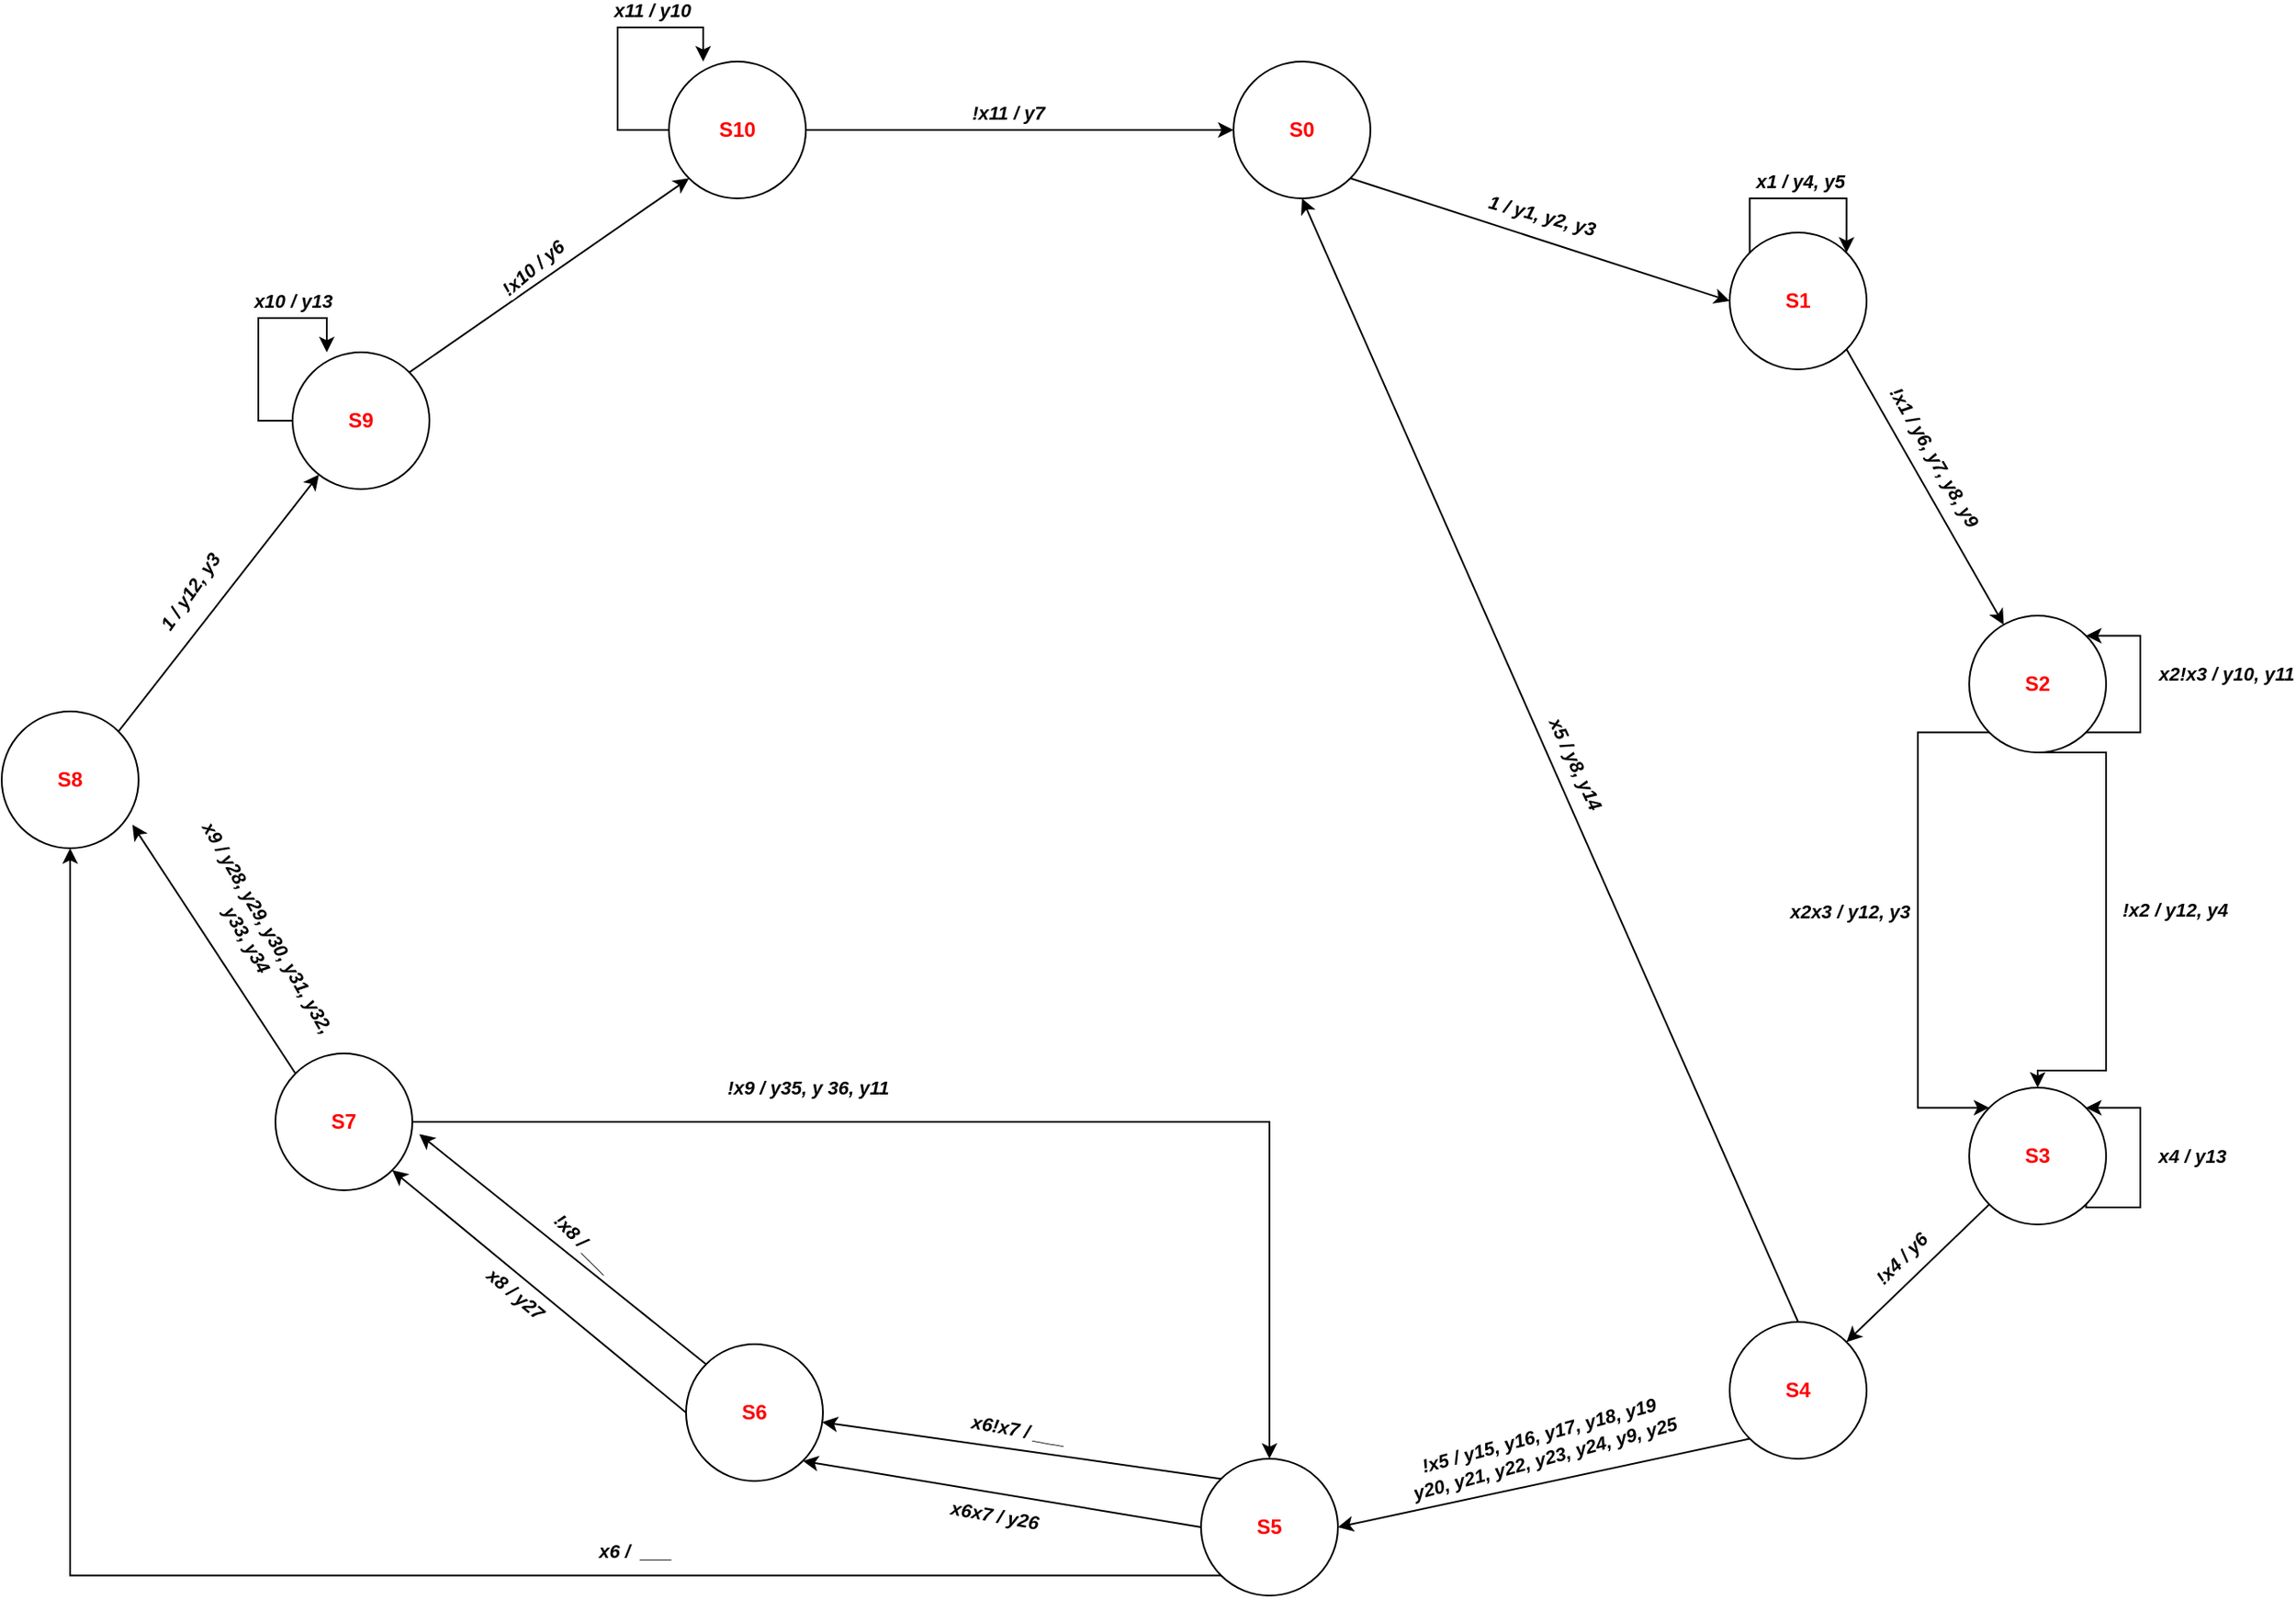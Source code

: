 <mxfile version="23.1.6" type="device">
  <diagram name="Страница — 1" id="Ytf1KlczqCJybYeYd-ml">
    <mxGraphModel dx="2391" dy="1129" grid="1" gridSize="10" guides="1" tooltips="1" connect="1" arrows="1" fold="1" page="1" pageScale="1" pageWidth="1169" pageHeight="827" math="0" shadow="0">
      <root>
        <mxCell id="0" />
        <mxCell id="1" parent="0" />
        <mxCell id="e4ZqNFED-JRjI_4p9Fzf-4" style="rounded=0;orthogonalLoop=1;jettySize=auto;html=1;exitX=1;exitY=1;exitDx=0;exitDy=0;entryX=0;entryY=0.5;entryDx=0;entryDy=0;elbow=vertical;" edge="1" parent="1" source="e4ZqNFED-JRjI_4p9Fzf-1" target="e4ZqNFED-JRjI_4p9Fzf-3">
          <mxGeometry relative="1" as="geometry" />
        </mxCell>
        <mxCell id="e4ZqNFED-JRjI_4p9Fzf-5" value="&lt;b&gt;&lt;i&gt;1 / y1, y2, y3&lt;/i&gt;&lt;/b&gt;" style="edgeLabel;html=1;align=center;verticalAlign=middle;resizable=0;points=[];rotation=15;" vertex="1" connectable="0" parent="e4ZqNFED-JRjI_4p9Fzf-4">
          <mxGeometry x="-0.066" y="4" relative="1" as="geometry">
            <mxPoint x="7" y="-8" as="offset" />
          </mxGeometry>
        </mxCell>
        <mxCell id="e4ZqNFED-JRjI_4p9Fzf-1" value="&lt;b&gt;&lt;font color=&quot;#ff0000&quot;&gt;S0&lt;/font&gt;&lt;/b&gt;" style="ellipse;whiteSpace=wrap;html=1;aspect=fixed;" vertex="1" parent="1">
          <mxGeometry x="370" y="90" width="80" height="80" as="geometry" />
        </mxCell>
        <mxCell id="e4ZqNFED-JRjI_4p9Fzf-9" style="rounded=0;orthogonalLoop=1;jettySize=auto;html=1;exitX=1;exitY=1;exitDx=0;exitDy=0;" edge="1" parent="1" source="e4ZqNFED-JRjI_4p9Fzf-3" target="e4ZqNFED-JRjI_4p9Fzf-8">
          <mxGeometry relative="1" as="geometry" />
        </mxCell>
        <mxCell id="e4ZqNFED-JRjI_4p9Fzf-10" value="&lt;b&gt;&lt;i&gt;!x1 / y6, y7, y8, y9&lt;/i&gt;&lt;/b&gt;" style="edgeLabel;html=1;align=center;verticalAlign=middle;resizable=0;points=[];rotation=60;" vertex="1" connectable="0" parent="e4ZqNFED-JRjI_4p9Fzf-9">
          <mxGeometry x="-0.223" y="1" relative="1" as="geometry">
            <mxPoint x="15" as="offset" />
          </mxGeometry>
        </mxCell>
        <mxCell id="e4ZqNFED-JRjI_4p9Fzf-3" value="&lt;b&gt;&lt;font color=&quot;#ff0000&quot;&gt;S1&lt;/font&gt;&lt;/b&gt;" style="ellipse;whiteSpace=wrap;html=1;aspect=fixed;" vertex="1" parent="1">
          <mxGeometry x="660" y="190" width="80" height="80" as="geometry" />
        </mxCell>
        <mxCell id="e4ZqNFED-JRjI_4p9Fzf-6" style="rounded=0;orthogonalLoop=1;jettySize=auto;html=1;exitX=0;exitY=0;exitDx=0;exitDy=0;entryX=1;entryY=0;entryDx=0;entryDy=0;edgeStyle=orthogonalEdgeStyle;" edge="1" parent="1" source="e4ZqNFED-JRjI_4p9Fzf-3" target="e4ZqNFED-JRjI_4p9Fzf-3">
          <mxGeometry relative="1" as="geometry">
            <Array as="points">
              <mxPoint x="672" y="170" />
              <mxPoint x="728" y="170" />
            </Array>
          </mxGeometry>
        </mxCell>
        <mxCell id="e4ZqNFED-JRjI_4p9Fzf-7" value="&lt;b&gt;&lt;i&gt;x1 / y4, y5&lt;/i&gt;&lt;/b&gt;" style="edgeLabel;html=1;align=center;verticalAlign=middle;resizable=0;points=[];" vertex="1" connectable="0" parent="e4ZqNFED-JRjI_4p9Fzf-6">
          <mxGeometry x="0.007" y="2" relative="1" as="geometry">
            <mxPoint y="-8" as="offset" />
          </mxGeometry>
        </mxCell>
        <mxCell id="e4ZqNFED-JRjI_4p9Fzf-16" style="rounded=0;orthogonalLoop=1;jettySize=auto;html=1;exitX=0.5;exitY=1;exitDx=0;exitDy=0;entryX=0.5;entryY=0;entryDx=0;entryDy=0;edgeStyle=orthogonalEdgeStyle;" edge="1" parent="1" source="e4ZqNFED-JRjI_4p9Fzf-8" target="e4ZqNFED-JRjI_4p9Fzf-15">
          <mxGeometry relative="1" as="geometry">
            <Array as="points">
              <mxPoint x="880" y="494" />
              <mxPoint x="880" y="680" />
              <mxPoint x="840" y="680" />
            </Array>
          </mxGeometry>
        </mxCell>
        <mxCell id="e4ZqNFED-JRjI_4p9Fzf-20" value="&lt;b&gt;&lt;i&gt;!x2 / y12, y4&lt;/i&gt;&lt;/b&gt;" style="edgeLabel;html=1;align=center;verticalAlign=middle;resizable=0;points=[];" vertex="1" connectable="0" parent="e4ZqNFED-JRjI_4p9Fzf-16">
          <mxGeometry x="-0.046" y="2" relative="1" as="geometry">
            <mxPoint x="38" as="offset" />
          </mxGeometry>
        </mxCell>
        <mxCell id="e4ZqNFED-JRjI_4p9Fzf-18" style="edgeStyle=orthogonalEdgeStyle;rounded=0;orthogonalLoop=1;jettySize=auto;html=1;exitX=0;exitY=1;exitDx=0;exitDy=0;entryX=0;entryY=0;entryDx=0;entryDy=0;" edge="1" parent="1" source="e4ZqNFED-JRjI_4p9Fzf-8" target="e4ZqNFED-JRjI_4p9Fzf-15">
          <mxGeometry relative="1" as="geometry">
            <Array as="points">
              <mxPoint x="770" y="482" />
              <mxPoint x="770" y="702" />
            </Array>
          </mxGeometry>
        </mxCell>
        <mxCell id="e4ZqNFED-JRjI_4p9Fzf-21" value="&lt;b&gt;&lt;i&gt;x2x3 / y12, y3&lt;/i&gt;&lt;/b&gt;" style="edgeLabel;html=1;align=center;verticalAlign=middle;resizable=0;points=[];" vertex="1" connectable="0" parent="e4ZqNFED-JRjI_4p9Fzf-18">
          <mxGeometry x="-0.037" relative="1" as="geometry">
            <mxPoint x="-40" as="offset" />
          </mxGeometry>
        </mxCell>
        <mxCell id="e4ZqNFED-JRjI_4p9Fzf-8" value="&lt;b&gt;&lt;font color=&quot;#ff0000&quot;&gt;S2&lt;/font&gt;&lt;/b&gt;" style="ellipse;whiteSpace=wrap;html=1;aspect=fixed;" vertex="1" parent="1">
          <mxGeometry x="800" y="414" width="80" height="80" as="geometry" />
        </mxCell>
        <mxCell id="e4ZqNFED-JRjI_4p9Fzf-13" style="edgeStyle=orthogonalEdgeStyle;rounded=0;orthogonalLoop=1;jettySize=auto;html=1;exitX=1;exitY=1;exitDx=0;exitDy=0;entryX=1;entryY=0;entryDx=0;entryDy=0;" edge="1" parent="1" source="e4ZqNFED-JRjI_4p9Fzf-8" target="e4ZqNFED-JRjI_4p9Fzf-8">
          <mxGeometry relative="1" as="geometry">
            <Array as="points">
              <mxPoint x="900" y="482" />
              <mxPoint x="900" y="426" />
            </Array>
          </mxGeometry>
        </mxCell>
        <mxCell id="e4ZqNFED-JRjI_4p9Fzf-14" value="&lt;b&gt;&lt;i&gt;x2!x3 / y10, y11&lt;/i&gt;&lt;/b&gt;" style="edgeLabel;html=1;align=center;verticalAlign=middle;resizable=0;points=[];rotation=0;" vertex="1" connectable="0" parent="e4ZqNFED-JRjI_4p9Fzf-13">
          <mxGeometry x="0.128" y="-2" relative="1" as="geometry">
            <mxPoint x="48" y="1" as="offset" />
          </mxGeometry>
        </mxCell>
        <mxCell id="e4ZqNFED-JRjI_4p9Fzf-23" style="rounded=0;orthogonalLoop=1;jettySize=auto;html=1;exitX=0;exitY=1;exitDx=0;exitDy=0;entryX=1;entryY=0;entryDx=0;entryDy=0;" edge="1" parent="1" source="e4ZqNFED-JRjI_4p9Fzf-15" target="e4ZqNFED-JRjI_4p9Fzf-22">
          <mxGeometry relative="1" as="geometry" />
        </mxCell>
        <mxCell id="e4ZqNFED-JRjI_4p9Fzf-24" value="&lt;b&gt;&lt;i&gt;!x4 / y6&lt;br&gt;&lt;/i&gt;&lt;/b&gt;" style="edgeLabel;html=1;align=center;verticalAlign=middle;resizable=0;points=[];rotation=-45;" vertex="1" connectable="0" parent="e4ZqNFED-JRjI_4p9Fzf-23">
          <mxGeometry x="-0.043" relative="1" as="geometry">
            <mxPoint x="-12" y="-7" as="offset" />
          </mxGeometry>
        </mxCell>
        <mxCell id="e4ZqNFED-JRjI_4p9Fzf-15" value="&lt;b&gt;&lt;font color=&quot;#ff0000&quot;&gt;S3&lt;br&gt;&lt;/font&gt;&lt;/b&gt;" style="ellipse;whiteSpace=wrap;html=1;aspect=fixed;" vertex="1" parent="1">
          <mxGeometry x="800" y="690" width="80" height="80" as="geometry" />
        </mxCell>
        <mxCell id="e4ZqNFED-JRjI_4p9Fzf-28" style="rounded=0;orthogonalLoop=1;jettySize=auto;html=1;exitX=0.5;exitY=0;exitDx=0;exitDy=0;entryX=0.5;entryY=1;entryDx=0;entryDy=0;" edge="1" parent="1" source="e4ZqNFED-JRjI_4p9Fzf-22" target="e4ZqNFED-JRjI_4p9Fzf-1">
          <mxGeometry relative="1" as="geometry" />
        </mxCell>
        <mxCell id="e4ZqNFED-JRjI_4p9Fzf-29" value="&lt;b&gt;&lt;i&gt;x5 / y8, y14&lt;/i&gt;&lt;/b&gt;" style="edgeLabel;html=1;align=center;verticalAlign=middle;resizable=0;points=[];rotation=65;" vertex="1" connectable="0" parent="e4ZqNFED-JRjI_4p9Fzf-28">
          <mxGeometry x="-0.005" y="2" relative="1" as="geometry">
            <mxPoint x="16" y="-1" as="offset" />
          </mxGeometry>
        </mxCell>
        <mxCell id="e4ZqNFED-JRjI_4p9Fzf-31" style="rounded=0;orthogonalLoop=1;jettySize=auto;html=1;exitX=0;exitY=1;exitDx=0;exitDy=0;entryX=1;entryY=0.5;entryDx=0;entryDy=0;" edge="1" parent="1" source="e4ZqNFED-JRjI_4p9Fzf-22" target="e4ZqNFED-JRjI_4p9Fzf-30">
          <mxGeometry relative="1" as="geometry" />
        </mxCell>
        <mxCell id="e4ZqNFED-JRjI_4p9Fzf-32" value="&lt;b&gt;&lt;i&gt;!x5 / y15, y16, y17, y18, y19&lt;br&gt;y20, y21, y22, y23, y24, y9, y25&lt;br&gt;&lt;/i&gt;&lt;/b&gt;" style="edgeLabel;html=1;align=center;verticalAlign=middle;resizable=0;points=[];rotation=-15;" vertex="1" connectable="0" parent="e4ZqNFED-JRjI_4p9Fzf-31">
          <mxGeometry x="-0.072" y="-2" relative="1" as="geometry">
            <mxPoint x="-10" y="-17" as="offset" />
          </mxGeometry>
        </mxCell>
        <mxCell id="e4ZqNFED-JRjI_4p9Fzf-22" value="&lt;b&gt;&lt;font color=&quot;#ff0000&quot;&gt;S4&lt;br&gt;&lt;/font&gt;&lt;/b&gt;" style="ellipse;whiteSpace=wrap;html=1;aspect=fixed;" vertex="1" parent="1">
          <mxGeometry x="660" y="827" width="80" height="80" as="geometry" />
        </mxCell>
        <mxCell id="e4ZqNFED-JRjI_4p9Fzf-26" style="edgeStyle=orthogonalEdgeStyle;rounded=0;orthogonalLoop=1;jettySize=auto;html=1;exitX=1;exitY=1;exitDx=0;exitDy=0;entryX=1;entryY=0;entryDx=0;entryDy=0;" edge="1" parent="1" source="e4ZqNFED-JRjI_4p9Fzf-15" target="e4ZqNFED-JRjI_4p9Fzf-15">
          <mxGeometry relative="1" as="geometry">
            <Array as="points">
              <mxPoint x="868" y="760" />
              <mxPoint x="900" y="760" />
              <mxPoint x="900" y="702" />
            </Array>
          </mxGeometry>
        </mxCell>
        <mxCell id="e4ZqNFED-JRjI_4p9Fzf-27" value="&lt;b&gt;&lt;i&gt;x4 / y13&lt;/i&gt;&lt;/b&gt;" style="edgeLabel;html=1;align=center;verticalAlign=middle;resizable=0;points=[];" vertex="1" connectable="0" parent="e4ZqNFED-JRjI_4p9Fzf-26">
          <mxGeometry x="0.045" relative="1" as="geometry">
            <mxPoint x="30" y="1" as="offset" />
          </mxGeometry>
        </mxCell>
        <mxCell id="e4ZqNFED-JRjI_4p9Fzf-38" style="edgeStyle=orthogonalEdgeStyle;rounded=0;orthogonalLoop=1;jettySize=auto;html=1;exitX=0;exitY=1;exitDx=0;exitDy=0;entryX=0.5;entryY=1;entryDx=0;entryDy=0;" edge="1" parent="1" source="e4ZqNFED-JRjI_4p9Fzf-30" target="e4ZqNFED-JRjI_4p9Fzf-35">
          <mxGeometry relative="1" as="geometry">
            <Array as="points">
              <mxPoint x="-310" y="975" />
            </Array>
          </mxGeometry>
        </mxCell>
        <mxCell id="e4ZqNFED-JRjI_4p9Fzf-40" value="&lt;b&gt;&lt;i&gt;x6 /&amp;nbsp; ___&lt;/i&gt;&lt;/b&gt;" style="edgeLabel;html=1;align=center;verticalAlign=middle;resizable=0;points=[];" vertex="1" connectable="0" parent="e4ZqNFED-JRjI_4p9Fzf-38">
          <mxGeometry x="-0.4" y="2" relative="1" as="geometry">
            <mxPoint x="-13" y="-17" as="offset" />
          </mxGeometry>
        </mxCell>
        <mxCell id="e4ZqNFED-JRjI_4p9Fzf-41" style="rounded=0;orthogonalLoop=1;jettySize=auto;html=1;exitX=0;exitY=0;exitDx=0;exitDy=0;" edge="1" parent="1" source="e4ZqNFED-JRjI_4p9Fzf-30" target="e4ZqNFED-JRjI_4p9Fzf-33">
          <mxGeometry relative="1" as="geometry" />
        </mxCell>
        <mxCell id="e4ZqNFED-JRjI_4p9Fzf-42" value="&lt;b&gt;&lt;i&gt;x6!x7 / ___&lt;/i&gt;&lt;/b&gt;" style="edgeLabel;html=1;align=center;verticalAlign=middle;resizable=0;points=[];rotation=10;" vertex="1" connectable="0" parent="e4ZqNFED-JRjI_4p9Fzf-41">
          <mxGeometry x="0.018" relative="1" as="geometry">
            <mxPoint y="-12" as="offset" />
          </mxGeometry>
        </mxCell>
        <mxCell id="e4ZqNFED-JRjI_4p9Fzf-43" style="rounded=0;orthogonalLoop=1;jettySize=auto;html=1;exitX=0;exitY=0.5;exitDx=0;exitDy=0;entryX=1;entryY=1;entryDx=0;entryDy=0;" edge="1" parent="1" source="e4ZqNFED-JRjI_4p9Fzf-30" target="e4ZqNFED-JRjI_4p9Fzf-33">
          <mxGeometry relative="1" as="geometry" />
        </mxCell>
        <mxCell id="e4ZqNFED-JRjI_4p9Fzf-44" value="&lt;b&gt;&lt;i&gt;x6x7 / y26&lt;/i&gt;&lt;/b&gt;" style="edgeLabel;html=1;align=center;verticalAlign=middle;resizable=0;points=[];rotation=10;" vertex="1" connectable="0" parent="e4ZqNFED-JRjI_4p9Fzf-43">
          <mxGeometry x="-0.031" y="1" relative="1" as="geometry">
            <mxPoint x="-8" y="11" as="offset" />
          </mxGeometry>
        </mxCell>
        <mxCell id="e4ZqNFED-JRjI_4p9Fzf-30" value="&lt;b&gt;&lt;font color=&quot;#ff0000&quot;&gt;S5&lt;br&gt;&lt;/font&gt;&lt;/b&gt;" style="ellipse;whiteSpace=wrap;html=1;aspect=fixed;" vertex="1" parent="1">
          <mxGeometry x="351" y="907" width="80" height="80" as="geometry" />
        </mxCell>
        <mxCell id="e4ZqNFED-JRjI_4p9Fzf-46" style="rounded=0;orthogonalLoop=1;jettySize=auto;html=1;exitX=0;exitY=0.5;exitDx=0;exitDy=0;entryX=1;entryY=1;entryDx=0;entryDy=0;" edge="1" parent="1" source="e4ZqNFED-JRjI_4p9Fzf-33" target="e4ZqNFED-JRjI_4p9Fzf-34">
          <mxGeometry relative="1" as="geometry" />
        </mxCell>
        <mxCell id="e4ZqNFED-JRjI_4p9Fzf-50" value="&lt;b&gt;&lt;i&gt;x8 / y27&lt;/i&gt;&lt;/b&gt;" style="edgeLabel;html=1;align=center;verticalAlign=middle;resizable=0;points=[];rotation=40;" vertex="1" connectable="0" parent="e4ZqNFED-JRjI_4p9Fzf-46">
          <mxGeometry x="0.068" y="1" relative="1" as="geometry">
            <mxPoint x="-8" y="5" as="offset" />
          </mxGeometry>
        </mxCell>
        <mxCell id="e4ZqNFED-JRjI_4p9Fzf-33" value="&lt;b&gt;&lt;font color=&quot;#ff0000&quot;&gt;S6&lt;br&gt;&lt;/font&gt;&lt;/b&gt;" style="ellipse;whiteSpace=wrap;html=1;aspect=fixed;" vertex="1" parent="1">
          <mxGeometry x="50" y="840" width="80" height="80" as="geometry" />
        </mxCell>
        <mxCell id="e4ZqNFED-JRjI_4p9Fzf-53" style="edgeStyle=orthogonalEdgeStyle;rounded=0;orthogonalLoop=1;jettySize=auto;html=1;exitX=1;exitY=0.5;exitDx=0;exitDy=0;entryX=0.5;entryY=0;entryDx=0;entryDy=0;" edge="1" parent="1" source="e4ZqNFED-JRjI_4p9Fzf-34" target="e4ZqNFED-JRjI_4p9Fzf-30">
          <mxGeometry relative="1" as="geometry" />
        </mxCell>
        <mxCell id="e4ZqNFED-JRjI_4p9Fzf-54" value="&lt;b&gt;&lt;i&gt;!x9 / y35, y 36, y11&lt;/i&gt;&lt;/b&gt;" style="edgeLabel;html=1;align=center;verticalAlign=middle;resizable=0;points=[];" vertex="1" connectable="0" parent="e4ZqNFED-JRjI_4p9Fzf-53">
          <mxGeometry x="-0.325" y="-1" relative="1" as="geometry">
            <mxPoint x="-5" y="-21" as="offset" />
          </mxGeometry>
        </mxCell>
        <mxCell id="e4ZqNFED-JRjI_4p9Fzf-34" value="&lt;b&gt;&lt;font color=&quot;#ff0000&quot;&gt;S7&lt;br&gt;&lt;/font&gt;&lt;/b&gt;" style="ellipse;whiteSpace=wrap;html=1;aspect=fixed;" vertex="1" parent="1">
          <mxGeometry x="-190" y="670" width="80" height="80" as="geometry" />
        </mxCell>
        <mxCell id="e4ZqNFED-JRjI_4p9Fzf-55" style="rounded=0;orthogonalLoop=1;jettySize=auto;html=1;exitX=1;exitY=0;exitDx=0;exitDy=0;" edge="1" parent="1" source="e4ZqNFED-JRjI_4p9Fzf-35" target="e4ZqNFED-JRjI_4p9Fzf-36">
          <mxGeometry relative="1" as="geometry" />
        </mxCell>
        <mxCell id="e4ZqNFED-JRjI_4p9Fzf-56" value="&lt;b&gt;&lt;i&gt;1 / y12, y3&lt;/i&gt;&lt;/b&gt;" style="edgeLabel;html=1;align=center;verticalAlign=middle;resizable=0;points=[];rotation=-55;" vertex="1" connectable="0" parent="e4ZqNFED-JRjI_4p9Fzf-55">
          <mxGeometry x="-0.076" y="-3" relative="1" as="geometry">
            <mxPoint x="-15" y="-14" as="offset" />
          </mxGeometry>
        </mxCell>
        <mxCell id="e4ZqNFED-JRjI_4p9Fzf-35" value="&lt;b style=&quot;border-color: var(--border-color);&quot;&gt;&lt;font style=&quot;border-color: var(--border-color);&quot; color=&quot;#ff0000&quot;&gt;S8&lt;/font&gt;&lt;/b&gt;&lt;b&gt;&lt;font color=&quot;#ff0000&quot;&gt;&lt;br&gt;&lt;/font&gt;&lt;/b&gt;" style="ellipse;whiteSpace=wrap;html=1;aspect=fixed;" vertex="1" parent="1">
          <mxGeometry x="-350" y="470" width="80" height="80" as="geometry" />
        </mxCell>
        <mxCell id="e4ZqNFED-JRjI_4p9Fzf-59" style="rounded=0;orthogonalLoop=1;jettySize=auto;html=1;exitX=1;exitY=0;exitDx=0;exitDy=0;entryX=0;entryY=1;entryDx=0;entryDy=0;" edge="1" parent="1" source="e4ZqNFED-JRjI_4p9Fzf-36" target="e4ZqNFED-JRjI_4p9Fzf-37">
          <mxGeometry relative="1" as="geometry" />
        </mxCell>
        <mxCell id="e4ZqNFED-JRjI_4p9Fzf-60" value="&lt;b&gt;&lt;i&gt;!x10 / y6&lt;/i&gt;&lt;/b&gt;" style="edgeLabel;html=1;align=center;verticalAlign=middle;resizable=0;points=[];rotation=-40;" vertex="1" connectable="0" parent="e4ZqNFED-JRjI_4p9Fzf-59">
          <mxGeometry x="-0.023" y="1" relative="1" as="geometry">
            <mxPoint x="-8" y="-5" as="offset" />
          </mxGeometry>
        </mxCell>
        <mxCell id="e4ZqNFED-JRjI_4p9Fzf-36" value="&lt;b style=&quot;border-color: var(--border-color);&quot;&gt;&lt;font style=&quot;border-color: var(--border-color);&quot; color=&quot;#ff0000&quot;&gt;S9&lt;/font&gt;&lt;/b&gt;&lt;b&gt;&lt;font color=&quot;#ff0000&quot;&gt;&lt;br&gt;&lt;/font&gt;&lt;/b&gt;" style="ellipse;whiteSpace=wrap;html=1;aspect=fixed;" vertex="1" parent="1">
          <mxGeometry x="-180" y="260" width="80" height="80" as="geometry" />
        </mxCell>
        <mxCell id="e4ZqNFED-JRjI_4p9Fzf-65" style="edgeStyle=orthogonalEdgeStyle;rounded=0;orthogonalLoop=1;jettySize=auto;html=1;exitX=1;exitY=0.5;exitDx=0;exitDy=0;entryX=0;entryY=0.5;entryDx=0;entryDy=0;" edge="1" parent="1" source="e4ZqNFED-JRjI_4p9Fzf-37" target="e4ZqNFED-JRjI_4p9Fzf-1">
          <mxGeometry relative="1" as="geometry" />
        </mxCell>
        <mxCell id="e4ZqNFED-JRjI_4p9Fzf-66" value="&lt;b&gt;&lt;i&gt;!x11 / y7&lt;/i&gt;&lt;/b&gt;" style="edgeLabel;html=1;align=center;verticalAlign=middle;resizable=0;points=[];" vertex="1" connectable="0" parent="e4ZqNFED-JRjI_4p9Fzf-65">
          <mxGeometry x="-0.057" y="3" relative="1" as="geometry">
            <mxPoint y="-7" as="offset" />
          </mxGeometry>
        </mxCell>
        <mxCell id="e4ZqNFED-JRjI_4p9Fzf-37" value="&lt;b&gt;&lt;font color=&quot;#ff0000&quot;&gt;S10&lt;br&gt;&lt;/font&gt;&lt;/b&gt;" style="ellipse;whiteSpace=wrap;html=1;aspect=fixed;" vertex="1" parent="1">
          <mxGeometry x="40" y="90" width="80" height="80" as="geometry" />
        </mxCell>
        <mxCell id="e4ZqNFED-JRjI_4p9Fzf-45" style="rounded=0;orthogonalLoop=1;jettySize=auto;html=1;exitX=0;exitY=0;exitDx=0;exitDy=0;entryX=1.051;entryY=0.59;entryDx=0;entryDy=0;entryPerimeter=0;" edge="1" parent="1" source="e4ZqNFED-JRjI_4p9Fzf-33" target="e4ZqNFED-JRjI_4p9Fzf-34">
          <mxGeometry relative="1" as="geometry" />
        </mxCell>
        <mxCell id="e4ZqNFED-JRjI_4p9Fzf-48" value="&lt;b&gt;&lt;i&gt;!x8 / ___&lt;/i&gt;&lt;/b&gt;" style="edgeLabel;html=1;align=center;verticalAlign=middle;resizable=0;points=[];rotation=45;" vertex="1" connectable="0" parent="e4ZqNFED-JRjI_4p9Fzf-45">
          <mxGeometry x="-0.125" y="-3" relative="1" as="geometry">
            <mxPoint y="-10" as="offset" />
          </mxGeometry>
        </mxCell>
        <mxCell id="e4ZqNFED-JRjI_4p9Fzf-51" style="rounded=0;orthogonalLoop=1;jettySize=auto;html=1;exitX=0;exitY=0;exitDx=0;exitDy=0;entryX=0.955;entryY=0.828;entryDx=0;entryDy=0;entryPerimeter=0;" edge="1" parent="1" source="e4ZqNFED-JRjI_4p9Fzf-34" target="e4ZqNFED-JRjI_4p9Fzf-35">
          <mxGeometry relative="1" as="geometry" />
        </mxCell>
        <mxCell id="e4ZqNFED-JRjI_4p9Fzf-52" value="&lt;b&gt;&lt;i&gt;x9 / y28, y29, y30, y31, y32,&lt;br&gt;y33, y34&lt;br&gt;&lt;/i&gt;&lt;/b&gt;" style="edgeLabel;html=1;align=center;verticalAlign=middle;resizable=0;points=[];rotation=60;" vertex="1" connectable="0" parent="e4ZqNFED-JRjI_4p9Fzf-51">
          <mxGeometry x="0.065" y="-3" relative="1" as="geometry">
            <mxPoint x="26" y="-3" as="offset" />
          </mxGeometry>
        </mxCell>
        <mxCell id="e4ZqNFED-JRjI_4p9Fzf-57" style="edgeStyle=orthogonalEdgeStyle;rounded=0;orthogonalLoop=1;jettySize=auto;html=1;exitX=0;exitY=0.5;exitDx=0;exitDy=0;entryX=0.25;entryY=0;entryDx=0;entryDy=0;entryPerimeter=0;" edge="1" parent="1" source="e4ZqNFED-JRjI_4p9Fzf-36" target="e4ZqNFED-JRjI_4p9Fzf-36">
          <mxGeometry relative="1" as="geometry">
            <Array as="points">
              <mxPoint x="-200" y="300" />
              <mxPoint x="-200" y="240" />
              <mxPoint x="-160" y="240" />
            </Array>
          </mxGeometry>
        </mxCell>
        <mxCell id="e4ZqNFED-JRjI_4p9Fzf-58" value="&lt;b&gt;&lt;i&gt;x10 / y13&lt;/i&gt;&lt;/b&gt;" style="edgeLabel;html=1;align=center;verticalAlign=middle;resizable=0;points=[];" vertex="1" connectable="0" parent="e4ZqNFED-JRjI_4p9Fzf-57">
          <mxGeometry x="0.438" y="1" relative="1" as="geometry">
            <mxPoint x="-1" y="-9" as="offset" />
          </mxGeometry>
        </mxCell>
        <mxCell id="e4ZqNFED-JRjI_4p9Fzf-63" style="edgeStyle=orthogonalEdgeStyle;rounded=0;orthogonalLoop=1;jettySize=auto;html=1;exitX=0;exitY=0.5;exitDx=0;exitDy=0;entryX=0.25;entryY=0;entryDx=0;entryDy=0;entryPerimeter=0;" edge="1" parent="1" source="e4ZqNFED-JRjI_4p9Fzf-37" target="e4ZqNFED-JRjI_4p9Fzf-37">
          <mxGeometry relative="1" as="geometry">
            <Array as="points">
              <mxPoint x="10" y="130" />
              <mxPoint x="10" y="70" />
              <mxPoint x="60" y="70" />
            </Array>
          </mxGeometry>
        </mxCell>
        <mxCell id="e4ZqNFED-JRjI_4p9Fzf-64" value="&lt;b&gt;&lt;i&gt;x11 / y10&lt;/i&gt;&lt;/b&gt;" style="edgeLabel;html=1;align=center;verticalAlign=middle;resizable=0;points=[];" vertex="1" connectable="0" parent="e4ZqNFED-JRjI_4p9Fzf-63">
          <mxGeometry x="0.425" relative="1" as="geometry">
            <mxPoint x="-4" y="-10" as="offset" />
          </mxGeometry>
        </mxCell>
      </root>
    </mxGraphModel>
  </diagram>
</mxfile>
